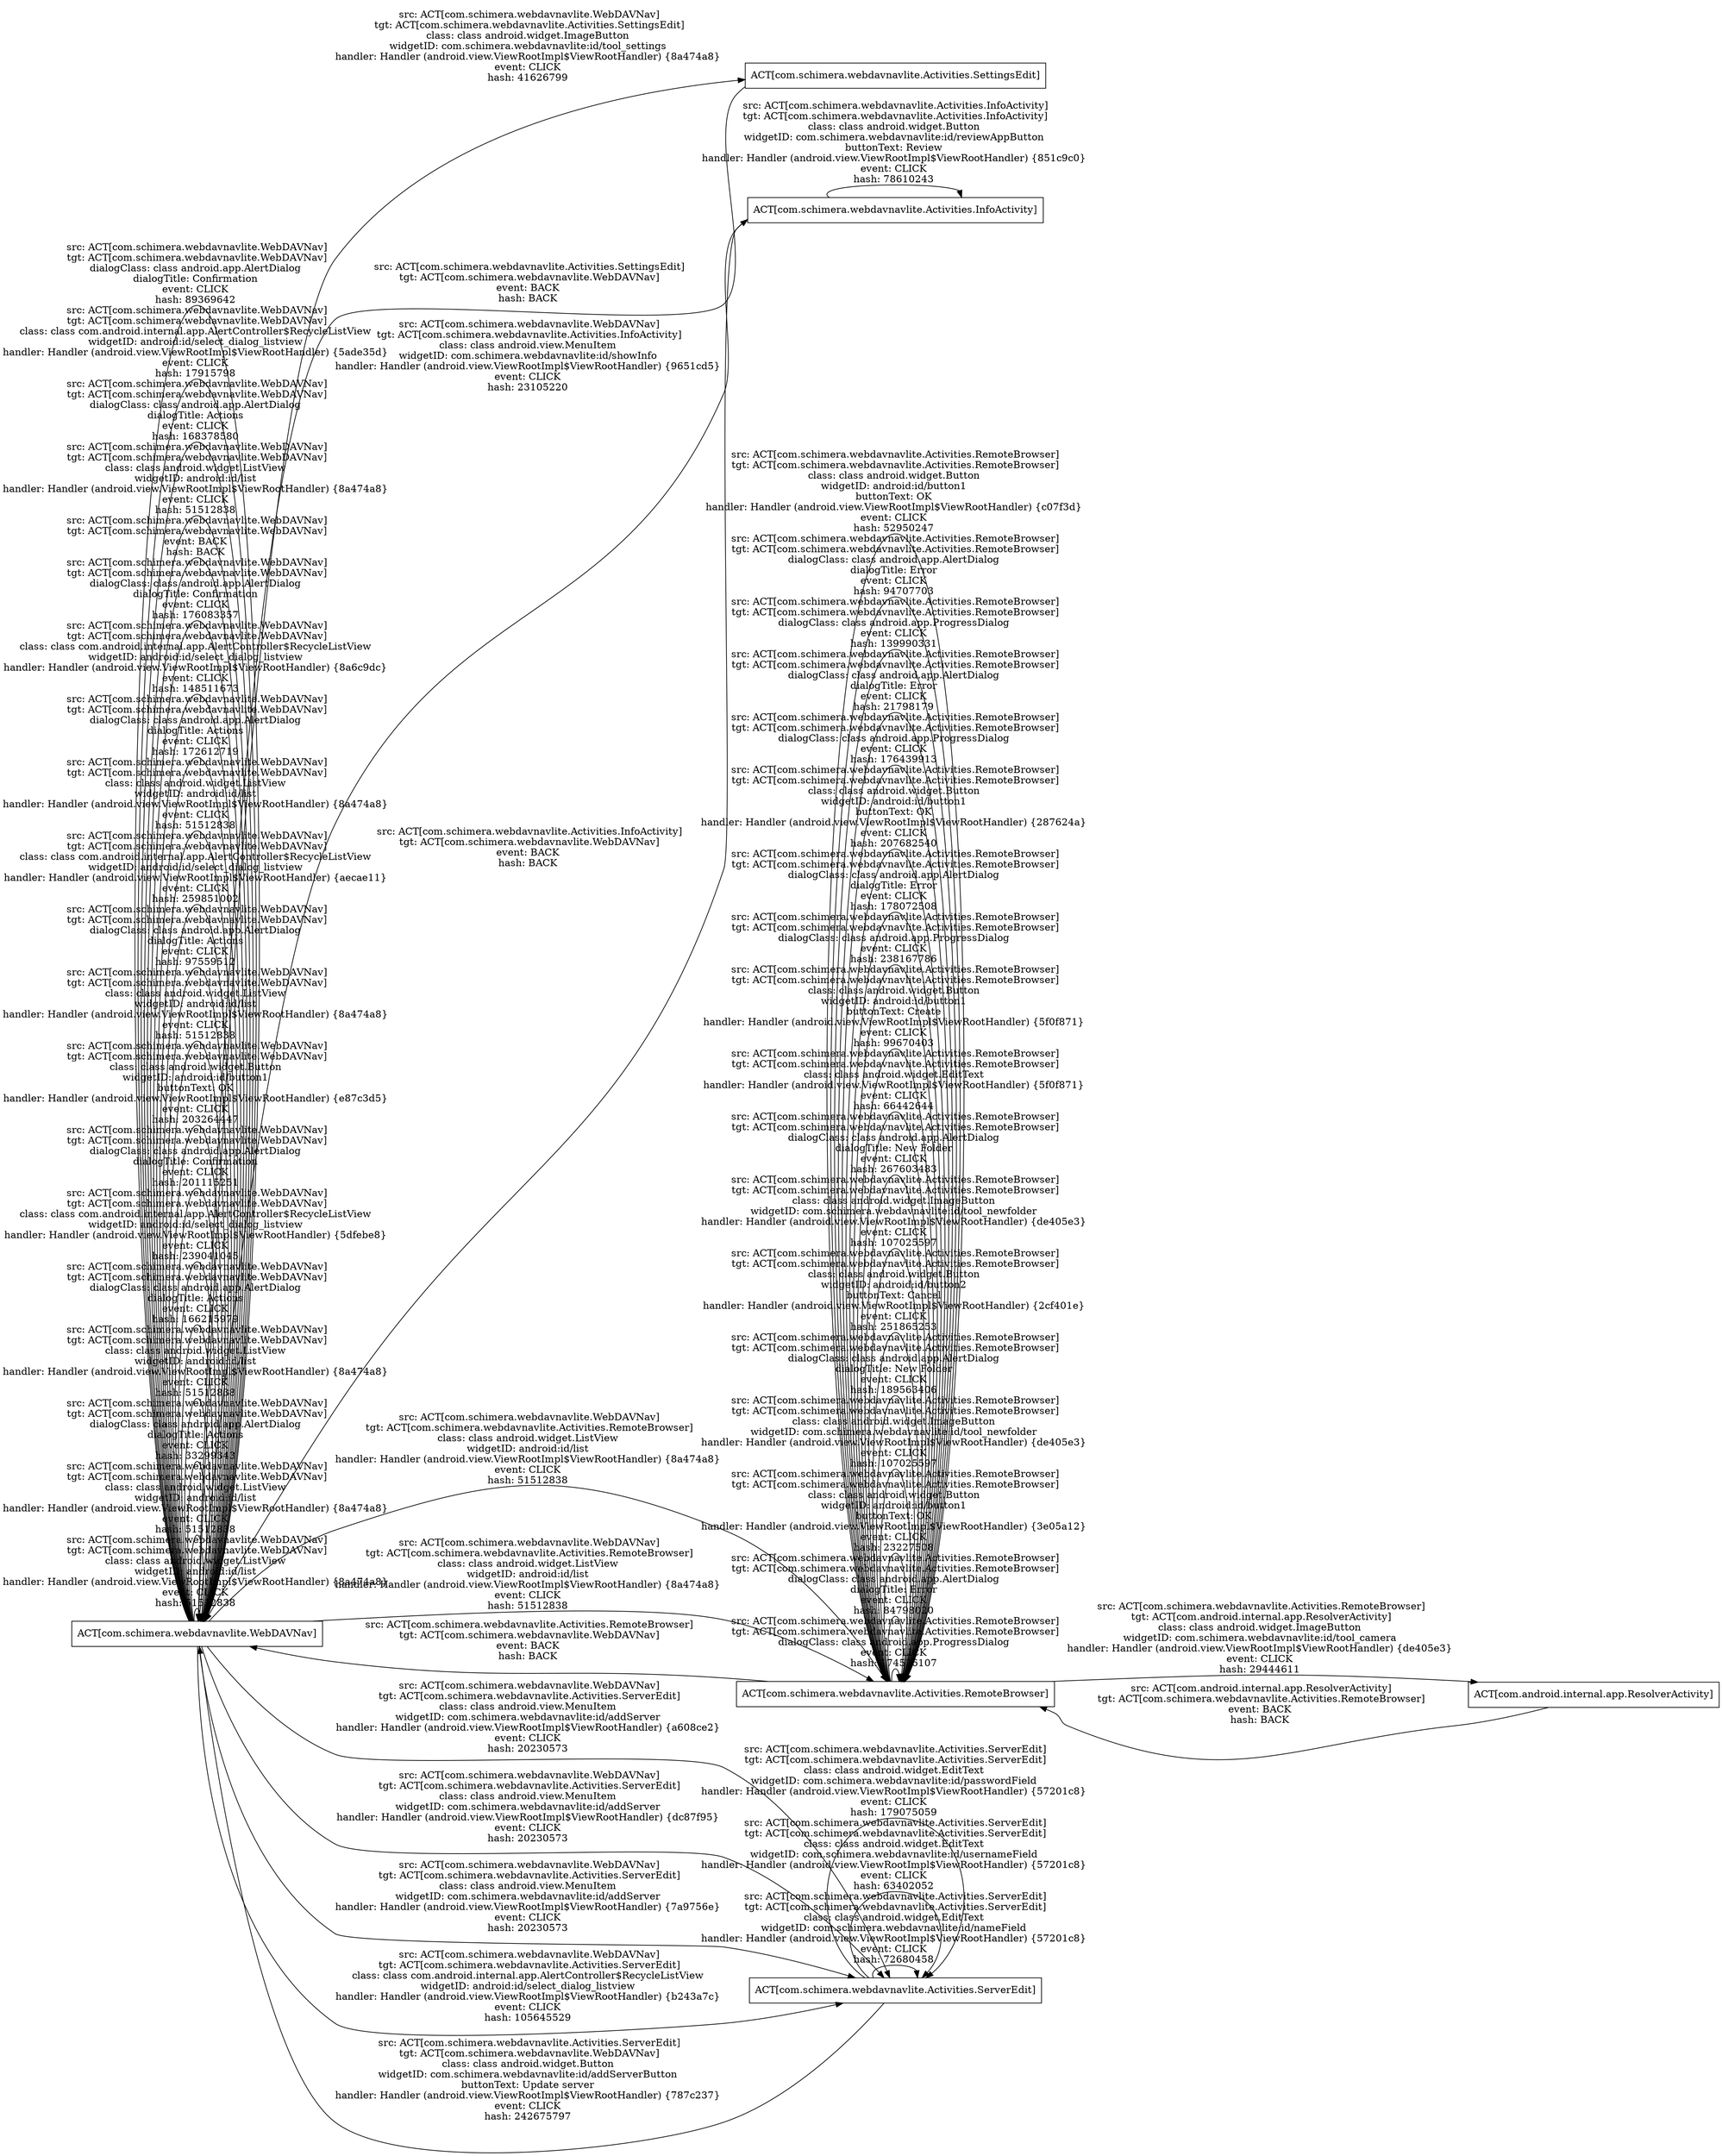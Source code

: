 digraph G {
 rankdir=LR;
 node[shape=box];
n0 [label="ACT[com.schimera.webdavnavlite.WebDAVNav]"];
n3 [label="ACT[com.schimera.webdavnavlite.Activities.SettingsEdit]"];
n5 [label="ACT[com.schimera.webdavnavlite.Activities.InfoActivity]"];
n1 [label="ACT[com.schimera.webdavnavlite.Activities.RemoteBrowser]"];
n2 [label="ACT[com.android.internal.app.ResolverActivity]"];
n4 [label="ACT[com.schimera.webdavnavlite.Activities.ServerEdit]"];
n0 -> n1 [label="src: ACT[com.schimera.webdavnavlite.WebDAVNav]\ntgt: ACT[com.schimera.webdavnavlite.Activities.RemoteBrowser]\nclass: class android.widget.ListView \nwidgetID: android:id/list \nhandler: Handler (android.view.ViewRootImpl$ViewRootHandler) {8a474a8} \nevent: CLICK \nhash: 51512838 "];
n1 -> n1 [label="src: ACT[com.schimera.webdavnavlite.Activities.RemoteBrowser]\ntgt: ACT[com.schimera.webdavnavlite.Activities.RemoteBrowser]\ndialogClass: class android.app.ProgressDialog \nevent: CLICK \nhash: 174526107 "];
n1 -> n1 [label="src: ACT[com.schimera.webdavnavlite.Activities.RemoteBrowser]\ntgt: ACT[com.schimera.webdavnavlite.Activities.RemoteBrowser]\ndialogClass: class android.app.AlertDialog \ndialogTitle: Error \nevent: CLICK \nhash: 84798020 "];
n1 -> n1 [label="src: ACT[com.schimera.webdavnavlite.Activities.RemoteBrowser]\ntgt: ACT[com.schimera.webdavnavlite.Activities.RemoteBrowser]\nclass: class android.widget.Button \nwidgetID: android:id/button1 \nbuttonText: OK \nhandler: Handler (android.view.ViewRootImpl$ViewRootHandler) {3e05a12} \nevent: CLICK \nhash: 23227508 "];
n1 -> n1 [label="src: ACT[com.schimera.webdavnavlite.Activities.RemoteBrowser]\ntgt: ACT[com.schimera.webdavnavlite.Activities.RemoteBrowser]\nclass: class android.widget.ImageButton \nwidgetID: com.schimera.webdavnavlite:id/tool_newfolder \nhandler: Handler (android.view.ViewRootImpl$ViewRootHandler) {de405e3} \nevent: CLICK \nhash: 107025597 "];
n1 -> n1 [label="src: ACT[com.schimera.webdavnavlite.Activities.RemoteBrowser]\ntgt: ACT[com.schimera.webdavnavlite.Activities.RemoteBrowser]\ndialogClass: class android.app.AlertDialog \ndialogTitle: New Folder \nevent: CLICK \nhash: 189563406 "];
n1 -> n1 [label="src: ACT[com.schimera.webdavnavlite.Activities.RemoteBrowser]\ntgt: ACT[com.schimera.webdavnavlite.Activities.RemoteBrowser]\nclass: class android.widget.Button \nwidgetID: android:id/button2 \nbuttonText: Cancel \nhandler: Handler (android.view.ViewRootImpl$ViewRootHandler) {2cf401e} \nevent: CLICK \nhash: 251865253 "];
n1 -> n1 [label="src: ACT[com.schimera.webdavnavlite.Activities.RemoteBrowser]\ntgt: ACT[com.schimera.webdavnavlite.Activities.RemoteBrowser]\nclass: class android.widget.ImageButton \nwidgetID: com.schimera.webdavnavlite:id/tool_newfolder \nhandler: Handler (android.view.ViewRootImpl$ViewRootHandler) {de405e3} \nevent: CLICK \nhash: 107025597 "];
n1 -> n1 [label="src: ACT[com.schimera.webdavnavlite.Activities.RemoteBrowser]\ntgt: ACT[com.schimera.webdavnavlite.Activities.RemoteBrowser]\ndialogClass: class android.app.AlertDialog \ndialogTitle: New Folder \nevent: CLICK \nhash: 267603483 "];
n1 -> n1 [label="src: ACT[com.schimera.webdavnavlite.Activities.RemoteBrowser]\ntgt: ACT[com.schimera.webdavnavlite.Activities.RemoteBrowser]\nclass: class android.widget.EditText \nhandler: Handler (android.view.ViewRootImpl$ViewRootHandler) {5f0f871} \nevent: CLICK \nhash: 66442644 "];
n1 -> n1 [label="src: ACT[com.schimera.webdavnavlite.Activities.RemoteBrowser]\ntgt: ACT[com.schimera.webdavnavlite.Activities.RemoteBrowser]\nclass: class android.widget.Button \nwidgetID: android:id/button1 \nbuttonText: Create \nhandler: Handler (android.view.ViewRootImpl$ViewRootHandler) {5f0f871} \nevent: CLICK \nhash: 99670403 "];
n1 -> n1 [label="src: ACT[com.schimera.webdavnavlite.Activities.RemoteBrowser]\ntgt: ACT[com.schimera.webdavnavlite.Activities.RemoteBrowser]\ndialogClass: class android.app.ProgressDialog \nevent: CLICK \nhash: 238167786 "];
n1 -> n1 [label="src: ACT[com.schimera.webdavnavlite.Activities.RemoteBrowser]\ntgt: ACT[com.schimera.webdavnavlite.Activities.RemoteBrowser]\ndialogClass: class android.app.AlertDialog \ndialogTitle: Error \nevent: CLICK \nhash: 178072508 "];
n1 -> n1 [label="src: ACT[com.schimera.webdavnavlite.Activities.RemoteBrowser]\ntgt: ACT[com.schimera.webdavnavlite.Activities.RemoteBrowser]\nclass: class android.widget.Button \nwidgetID: android:id/button1 \nbuttonText: OK \nhandler: Handler (android.view.ViewRootImpl$ViewRootHandler) {287624a} \nevent: CLICK \nhash: 207682540 "];
n1 -> n2 [label="src: ACT[com.schimera.webdavnavlite.Activities.RemoteBrowser]\ntgt: ACT[com.android.internal.app.ResolverActivity]\nclass: class android.widget.ImageButton \nwidgetID: com.schimera.webdavnavlite:id/tool_camera \nhandler: Handler (android.view.ViewRootImpl$ViewRootHandler) {de405e3} \nevent: CLICK \nhash: 29444611 "];
n2 -> n1 [label="src: ACT[com.android.internal.app.ResolverActivity]\ntgt: ACT[com.schimera.webdavnavlite.Activities.RemoteBrowser]\nevent: BACK \nhash: BACK "];
n1 -> n1 [label="src: ACT[com.schimera.webdavnavlite.Activities.RemoteBrowser]\ntgt: ACT[com.schimera.webdavnavlite.Activities.RemoteBrowser]\ndialogClass: class android.app.ProgressDialog \nevent: CLICK \nhash: 176439913 "];
n1 -> n1 [label="src: ACT[com.schimera.webdavnavlite.Activities.RemoteBrowser]\ntgt: ACT[com.schimera.webdavnavlite.Activities.RemoteBrowser]\ndialogClass: class android.app.AlertDialog \ndialogTitle: Error \nevent: CLICK \nhash: 21798179 "];
n1 -> n0 [label="src: ACT[com.schimera.webdavnavlite.Activities.RemoteBrowser]\ntgt: ACT[com.schimera.webdavnavlite.WebDAVNav]\nevent: BACK \nhash: BACK "];
n0 -> n3 [label="src: ACT[com.schimera.webdavnavlite.WebDAVNav]\ntgt: ACT[com.schimera.webdavnavlite.Activities.SettingsEdit]\nclass: class android.widget.ImageButton \nwidgetID: com.schimera.webdavnavlite:id/tool_settings \nhandler: Handler (android.view.ViewRootImpl$ViewRootHandler) {8a474a8} \nevent: CLICK \nhash: 41626799 "];
n3 -> n0 [label="src: ACT[com.schimera.webdavnavlite.Activities.SettingsEdit]\ntgt: ACT[com.schimera.webdavnavlite.WebDAVNav]\nevent: BACK \nhash: BACK "];
n0 -> n1 [label="src: ACT[com.schimera.webdavnavlite.WebDAVNav]\ntgt: ACT[com.schimera.webdavnavlite.Activities.RemoteBrowser]\nclass: class android.widget.ListView \nwidgetID: android:id/list \nhandler: Handler (android.view.ViewRootImpl$ViewRootHandler) {8a474a8} \nevent: CLICK \nhash: 51512838 "];
n1 -> n1 [label="src: ACT[com.schimera.webdavnavlite.Activities.RemoteBrowser]\ntgt: ACT[com.schimera.webdavnavlite.Activities.RemoteBrowser]\ndialogClass: class android.app.ProgressDialog \nevent: CLICK \nhash: 139990331 "];
n1 -> n1 [label="src: ACT[com.schimera.webdavnavlite.Activities.RemoteBrowser]\ntgt: ACT[com.schimera.webdavnavlite.Activities.RemoteBrowser]\ndialogClass: class android.app.AlertDialog \ndialogTitle: Error \nevent: CLICK \nhash: 94707703 "];
n1 -> n1 [label="src: ACT[com.schimera.webdavnavlite.Activities.RemoteBrowser]\ntgt: ACT[com.schimera.webdavnavlite.Activities.RemoteBrowser]\nclass: class android.widget.Button \nwidgetID: android:id/button1 \nbuttonText: OK \nhandler: Handler (android.view.ViewRootImpl$ViewRootHandler) {c07f3d} \nevent: CLICK \nhash: 52950247 "];
n0 -> n4 [label="src: ACT[com.schimera.webdavnavlite.WebDAVNav]\ntgt: ACT[com.schimera.webdavnavlite.Activities.ServerEdit]\nclass: class android.view.MenuItem \nwidgetID: com.schimera.webdavnavlite:id/addServer \nhandler: Handler (android.view.ViewRootImpl$ViewRootHandler) {a608ce2} \nevent: CLICK \nhash: 20230573 "];
n0 -> n4 [label="src: ACT[com.schimera.webdavnavlite.WebDAVNav]\ntgt: ACT[com.schimera.webdavnavlite.Activities.ServerEdit]\nclass: class android.view.MenuItem \nwidgetID: com.schimera.webdavnavlite:id/addServer \nhandler: Handler (android.view.ViewRootImpl$ViewRootHandler) {dc87f95} \nevent: CLICK \nhash: 20230573 "];
n4 -> n4 [label="src: ACT[com.schimera.webdavnavlite.Activities.ServerEdit]\ntgt: ACT[com.schimera.webdavnavlite.Activities.ServerEdit]\nclass: class android.widget.EditText \nwidgetID: com.schimera.webdavnavlite:id/nameField \nhandler: Handler (android.view.ViewRootImpl$ViewRootHandler) {57201c8} \nevent: CLICK \nhash: 72680458 "];
n4 -> n4 [label="src: ACT[com.schimera.webdavnavlite.Activities.ServerEdit]\ntgt: ACT[com.schimera.webdavnavlite.Activities.ServerEdit]\nclass: class android.widget.EditText \nwidgetID: com.schimera.webdavnavlite:id/usernameField \nhandler: Handler (android.view.ViewRootImpl$ViewRootHandler) {57201c8} \nevent: CLICK \nhash: 63402052 "];
n4 -> n4 [label="src: ACT[com.schimera.webdavnavlite.Activities.ServerEdit]\ntgt: ACT[com.schimera.webdavnavlite.Activities.ServerEdit]\nclass: class android.widget.EditText \nwidgetID: com.schimera.webdavnavlite:id/passwordField \nhandler: Handler (android.view.ViewRootImpl$ViewRootHandler) {57201c8} \nevent: CLICK \nhash: 179075059 "];
n0 -> n4 [label="src: ACT[com.schimera.webdavnavlite.WebDAVNav]\ntgt: ACT[com.schimera.webdavnavlite.Activities.ServerEdit]\nclass: class android.view.MenuItem \nwidgetID: com.schimera.webdavnavlite:id/addServer \nhandler: Handler (android.view.ViewRootImpl$ViewRootHandler) {7a9756e} \nevent: CLICK \nhash: 20230573 "];
n0 -> n5 [label="src: ACT[com.schimera.webdavnavlite.WebDAVNav]\ntgt: ACT[com.schimera.webdavnavlite.Activities.InfoActivity]\nclass: class android.view.MenuItem \nwidgetID: com.schimera.webdavnavlite:id/showInfo \nhandler: Handler (android.view.ViewRootImpl$ViewRootHandler) {9651cd5} \nevent: CLICK \nhash: 23105220 "];
n5 -> n5 [label="src: ACT[com.schimera.webdavnavlite.Activities.InfoActivity]\ntgt: ACT[com.schimera.webdavnavlite.Activities.InfoActivity]\nclass: class android.widget.Button \nwidgetID: com.schimera.webdavnavlite:id/reviewAppButton \nbuttonText: Review \nhandler: Handler (android.view.ViewRootImpl$ViewRootHandler) {851c9c0} \nevent: CLICK \nhash: 78610243 "];
n5 -> n0 [label="src: ACT[com.schimera.webdavnavlite.Activities.InfoActivity]\ntgt: ACT[com.schimera.webdavnavlite.WebDAVNav]\nevent: BACK \nhash: BACK "];
n0 -> n0 [label="src: ACT[com.schimera.webdavnavlite.WebDAVNav]\ntgt: ACT[com.schimera.webdavnavlite.WebDAVNav]\nclass: class android.widget.ListView \nwidgetID: android:id/list \nhandler: Handler (android.view.ViewRootImpl$ViewRootHandler) {8a474a8} \nevent: CLICK \nhash: 51512838 "];
n0 -> n0 [label="src: ACT[com.schimera.webdavnavlite.WebDAVNav]\ntgt: ACT[com.schimera.webdavnavlite.WebDAVNav]\nclass: class android.widget.ListView \nwidgetID: android:id/list \nhandler: Handler (android.view.ViewRootImpl$ViewRootHandler) {8a474a8} \nevent: CLICK \nhash: 51512838 "];
n0 -> n0 [label="src: ACT[com.schimera.webdavnavlite.WebDAVNav]\ntgt: ACT[com.schimera.webdavnavlite.WebDAVNav]\ndialogClass: class android.app.AlertDialog \ndialogTitle: Actions \nevent: CLICK \nhash: 33299343 "];
n0 -> n4 [label="src: ACT[com.schimera.webdavnavlite.WebDAVNav]\ntgt: ACT[com.schimera.webdavnavlite.Activities.ServerEdit]\nclass: class com.android.internal.app.AlertController$RecycleListView \nwidgetID: android:id/select_dialog_listview \nhandler: Handler (android.view.ViewRootImpl$ViewRootHandler) {b243a7c} \nevent: CLICK \nhash: 105645529 "];
n4 -> n0 [label="src: ACT[com.schimera.webdavnavlite.Activities.ServerEdit]\ntgt: ACT[com.schimera.webdavnavlite.WebDAVNav]\nclass: class android.widget.Button \nwidgetID: com.schimera.webdavnavlite:id/addServerButton \nbuttonText: Update server \nhandler: Handler (android.view.ViewRootImpl$ViewRootHandler) {787c237} \nevent: CLICK \nhash: 242675797 "];
n0 -> n0 [label="src: ACT[com.schimera.webdavnavlite.WebDAVNav]\ntgt: ACT[com.schimera.webdavnavlite.WebDAVNav]\nclass: class android.widget.ListView \nwidgetID: android:id/list \nhandler: Handler (android.view.ViewRootImpl$ViewRootHandler) {8a474a8} \nevent: CLICK \nhash: 51512838 "];
n0 -> n0 [label="src: ACT[com.schimera.webdavnavlite.WebDAVNav]\ntgt: ACT[com.schimera.webdavnavlite.WebDAVNav]\ndialogClass: class android.app.AlertDialog \ndialogTitle: Actions \nevent: CLICK \nhash: 166215979 "];
n0 -> n0 [label="src: ACT[com.schimera.webdavnavlite.WebDAVNav]\ntgt: ACT[com.schimera.webdavnavlite.WebDAVNav]\nclass: class com.android.internal.app.AlertController$RecycleListView \nwidgetID: android:id/select_dialog_listview \nhandler: Handler (android.view.ViewRootImpl$ViewRootHandler) {5dfebe8} \nevent: CLICK \nhash: 239041045 "];
n0 -> n0 [label="src: ACT[com.schimera.webdavnavlite.WebDAVNav]\ntgt: ACT[com.schimera.webdavnavlite.WebDAVNav]\ndialogClass: class android.app.AlertDialog \ndialogTitle: Confirmation \nevent: CLICK \nhash: 201115251 "];
n0 -> n0 [label="src: ACT[com.schimera.webdavnavlite.WebDAVNav]\ntgt: ACT[com.schimera.webdavnavlite.WebDAVNav]\nclass: class android.widget.Button \nwidgetID: android:id/button1 \nbuttonText: OK \nhandler: Handler (android.view.ViewRootImpl$ViewRootHandler) {e87c3d5} \nevent: CLICK \nhash: 203264447 "];
n0 -> n0 [label="src: ACT[com.schimera.webdavnavlite.WebDAVNav]\ntgt: ACT[com.schimera.webdavnavlite.WebDAVNav]\nclass: class android.widget.ListView \nwidgetID: android:id/list \nhandler: Handler (android.view.ViewRootImpl$ViewRootHandler) {8a474a8} \nevent: CLICK \nhash: 51512838 "];
n0 -> n0 [label="src: ACT[com.schimera.webdavnavlite.WebDAVNav]\ntgt: ACT[com.schimera.webdavnavlite.WebDAVNav]\ndialogClass: class android.app.AlertDialog \ndialogTitle: Actions \nevent: CLICK \nhash: 97559512 "];
n0 -> n0 [label="src: ACT[com.schimera.webdavnavlite.WebDAVNav]\ntgt: ACT[com.schimera.webdavnavlite.WebDAVNav]\nclass: class com.android.internal.app.AlertController$RecycleListView \nwidgetID: android:id/select_dialog_listview \nhandler: Handler (android.view.ViewRootImpl$ViewRootHandler) {aecae11} \nevent: CLICK \nhash: 259851002 "];
n0 -> n0 [label="src: ACT[com.schimera.webdavnavlite.WebDAVNav]\ntgt: ACT[com.schimera.webdavnavlite.WebDAVNav]\nclass: class android.widget.ListView \nwidgetID: android:id/list \nhandler: Handler (android.view.ViewRootImpl$ViewRootHandler) {8a474a8} \nevent: CLICK \nhash: 51512838 "];
n0 -> n0 [label="src: ACT[com.schimera.webdavnavlite.WebDAVNav]\ntgt: ACT[com.schimera.webdavnavlite.WebDAVNav]\ndialogClass: class android.app.AlertDialog \ndialogTitle: Actions \nevent: CLICK \nhash: 172612719 "];
n0 -> n0 [label="src: ACT[com.schimera.webdavnavlite.WebDAVNav]\ntgt: ACT[com.schimera.webdavnavlite.WebDAVNav]\nclass: class com.android.internal.app.AlertController$RecycleListView \nwidgetID: android:id/select_dialog_listview \nhandler: Handler (android.view.ViewRootImpl$ViewRootHandler) {8a6c9dc} \nevent: CLICK \nhash: 148511673 "];
n0 -> n0 [label="src: ACT[com.schimera.webdavnavlite.WebDAVNav]\ntgt: ACT[com.schimera.webdavnavlite.WebDAVNav]\ndialogClass: class android.app.AlertDialog \ndialogTitle: Confirmation \nevent: CLICK \nhash: 176083357 "];
n0 -> n0 [label="src: ACT[com.schimera.webdavnavlite.WebDAVNav]\ntgt: ACT[com.schimera.webdavnavlite.WebDAVNav]\nevent: BACK \nhash: BACK "];
n0 -> n0 [label="src: ACT[com.schimera.webdavnavlite.WebDAVNav]\ntgt: ACT[com.schimera.webdavnavlite.WebDAVNav]\nclass: class android.widget.ListView \nwidgetID: android:id/list \nhandler: Handler (android.view.ViewRootImpl$ViewRootHandler) {8a474a8} \nevent: CLICK \nhash: 51512838 "];
n0 -> n0 [label="src: ACT[com.schimera.webdavnavlite.WebDAVNav]\ntgt: ACT[com.schimera.webdavnavlite.WebDAVNav]\ndialogClass: class android.app.AlertDialog \ndialogTitle: Actions \nevent: CLICK \nhash: 168378580 "];
n0 -> n0 [label="src: ACT[com.schimera.webdavnavlite.WebDAVNav]\ntgt: ACT[com.schimera.webdavnavlite.WebDAVNav]\nclass: class com.android.internal.app.AlertController$RecycleListView \nwidgetID: android:id/select_dialog_listview \nhandler: Handler (android.view.ViewRootImpl$ViewRootHandler) {5ade35d} \nevent: CLICK \nhash: 17915798 "];
n0 -> n0 [label="src: ACT[com.schimera.webdavnavlite.WebDAVNav]\ntgt: ACT[com.schimera.webdavnavlite.WebDAVNav]\ndialogClass: class android.app.AlertDialog \ndialogTitle: Confirmation \nevent: CLICK \nhash: 89369642 "];
}